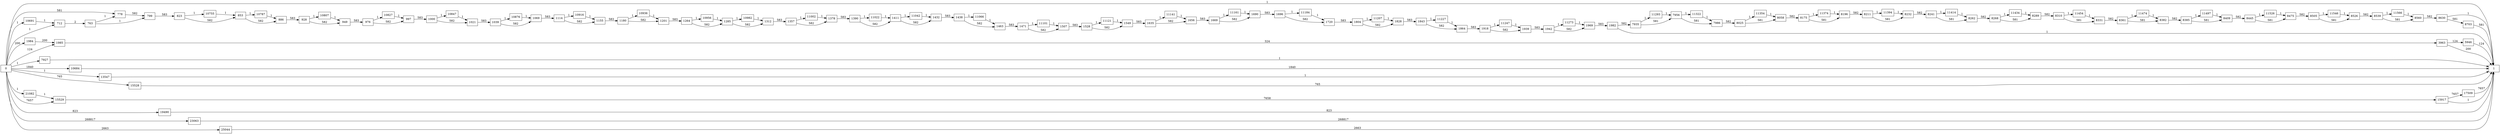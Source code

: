 digraph {
	graph [rankdir=LR]
	node [shape=rectangle]
	712 -> 763 [label=2]
	763 -> 778 [label=1]
	763 -> 799 [label=1]
	778 -> 799 [label=582]
	799 -> 823 [label=583]
	823 -> 853 [label=582]
	823 -> 10755 [label=1]
	853 -> 886 [label=582]
	853 -> 10787 [label=1]
	886 -> 928 [label=583]
	928 -> 949 [label=582]
	928 -> 10807 [label=1]
	949 -> 976 [label=583]
	976 -> 997 [label=582]
	976 -> 10827 [label=1]
	997 -> 1000 [label=583]
	1000 -> 1021 [label=582]
	1000 -> 10847 [label=1]
	1021 -> 1039 [label=583]
	1039 -> 1069 [label=582]
	1039 -> 10876 [label=1]
	1069 -> 1114 [label=583]
	1114 -> 1155 [label=582]
	1114 -> 10916 [label=1]
	1155 -> 1180 [label=583]
	1180 -> 1201 [label=582]
	1180 -> 10936 [label=1]
	1201 -> 1264 [label=583]
	1264 -> 1285 [label=582]
	1264 -> 10956 [label=1]
	1285 -> 1312 [label=582]
	1285 -> 10982 [label=1]
	1312 -> 1357 [label=583]
	1357 -> 1378 [label=582]
	1357 -> 11002 [label=1]
	1378 -> 1390 [label=583]
	1390 -> 1411 [label=582]
	1390 -> 11022 [label=1]
	1411 -> 1432 [label=582]
	1411 -> 11042 [label=1]
	1432 -> 1438 [label=583]
	1438 -> 1463 [label=582]
	1438 -> 11066 [label=1]
	1463 -> 1471 [label=583]
	1471 -> 1507 [label=582]
	1471 -> 11101 [label=1]
	1507 -> 1528 [label=583]
	1528 -> 1549 [label=582]
	1528 -> 11121 [label=1]
	1549 -> 1635 [label=583]
	1635 -> 1656 [label=582]
	1635 -> 11141 [label=1]
	1656 -> 1669 [label=583]
	1669 -> 1690 [label=582]
	1669 -> 11161 [label=1]
	1690 -> 1696 [label=583]
	1696 -> 1720 [label=582]
	1696 -> 11184 [label=1]
	1720 -> 1804 [label=583]
	1804 -> 1828 [label=582]
	1804 -> 11207 [label=1]
	1828 -> 1843 [label=583]
	1843 -> 1864 [label=582]
	1843 -> 11227 [label=1]
	1864 -> 1918 [label=583]
	1918 -> 1939 [label=582]
	1918 -> 11247 [label=1]
	1939 -> 1942 [label=583]
	1942 -> 1969 [label=582]
	1942 -> 11273 [label=1]
	1969 -> 1982 [label=583]
	1982 -> 1 [label=1]
	1982 -> 7935 [label=582]
	1984 -> 1985 [label=200]
	1985 -> 3963 [label=324]
	3963 -> 1 [label=200]
	3963 -> 5946 [label=124]
	5946 -> 1 [label=124]
	7927 -> 1 [label=1]
	7935 -> 7956 [label=581]
	7935 -> 11293 [label=1]
	7956 -> 7986 [label=581]
	7956 -> 11322 [label=1]
	7986 -> 8025 [label=582]
	8025 -> 8058 [label=581]
	8025 -> 11354 [label=1]
	8058 -> 8175 [label=582]
	8175 -> 8196 [label=581]
	8175 -> 11374 [label=1]
	8196 -> 8211 [label=582]
	8211 -> 8232 [label=581]
	8211 -> 11394 [label=1]
	8232 -> 8241 [label=582]
	8241 -> 8262 [label=581]
	8241 -> 11414 [label=1]
	8262 -> 8268 [label=582]
	8268 -> 8289 [label=581]
	8268 -> 11434 [label=1]
	8289 -> 8310 [label=582]
	8310 -> 8331 [label=581]
	8310 -> 11454 [label=1]
	8331 -> 8361 [label=582]
	8361 -> 8382 [label=581]
	8361 -> 11474 [label=1]
	8382 -> 8385 [label=582]
	8385 -> 8409 [label=581]
	8385 -> 11497 [label=1]
	8409 -> 8445 [label=582]
	8445 -> 8475 [label=581]
	8445 -> 11526 [label=1]
	8475 -> 8505 [label=582]
	8505 -> 8526 [label=581]
	8505 -> 11546 [label=1]
	8526 -> 8539 [label=582]
	8539 -> 8560 [label=581]
	8539 -> 11566 [label=1]
	8560 -> 8630 [label=582]
	8630 -> 1 [label=1]
	8630 -> 8703 [label=581]
	8703 -> 1 [label=581]
	10684 -> 1 [label=1840]
	10691 -> 712 [label=1]
	10755 -> 853 [label=1]
	10787 -> 886 [label=1]
	10807 -> 949 [label=1]
	10827 -> 997 [label=1]
	10847 -> 1021 [label=1]
	10876 -> 1069 [label=1]
	10916 -> 1155 [label=1]
	10936 -> 1201 [label=1]
	10956 -> 1285 [label=1]
	10982 -> 1312 [label=1]
	11002 -> 1378 [label=1]
	11022 -> 1411 [label=1]
	11042 -> 1432 [label=1]
	11066 -> 1463 [label=1]
	11101 -> 1507 [label=1]
	11121 -> 1549 [label=1]
	11141 -> 1656 [label=1]
	11161 -> 1690 [label=1]
	11184 -> 1720 [label=1]
	11207 -> 1828 [label=1]
	11227 -> 1864 [label=1]
	11247 -> 1939 [label=1]
	11273 -> 1969 [label=1]
	11293 -> 7956 [label=1]
	11322 -> 7986 [label=1]
	11354 -> 8058 [label=1]
	11374 -> 8196 [label=1]
	11394 -> 8232 [label=1]
	11414 -> 8262 [label=1]
	11434 -> 8289 [label=1]
	11454 -> 8331 [label=1]
	11474 -> 8382 [label=1]
	11497 -> 8409 [label=1]
	11526 -> 8475 [label=1]
	11546 -> 8526 [label=1]
	11566 -> 8560 [label=1]
	13547 -> 1 [label=1]
	15528 -> 1 [label=765]
	15529 -> 15917 [label=7658]
	15917 -> 1 [label=1]
	15917 -> 17509 [label=7657]
	17509 -> 1 [label=7657]
	19490 -> 1 [label=823]
	21082 -> 15529 [label=1]
	23063 -> 1 [label=268817]
	25044 -> 1 [label=2663]
	0 -> 1985 [label=124]
	0 -> 778 [label=581]
	0 -> 15529 [label=7657]
	0 -> 712 [label=1]
	0 -> 1984 [label=200]
	0 -> 1 [label=1]
	0 -> 7927 [label=1]
	0 -> 10684 [label=1840]
	0 -> 10691 [label=1]
	0 -> 13547 [label=1]
	0 -> 15528 [label=765]
	0 -> 19490 [label=823]
	0 -> 21082 [label=1]
	0 -> 23063 [label=268817]
	0 -> 25044 [label=2663]
}
